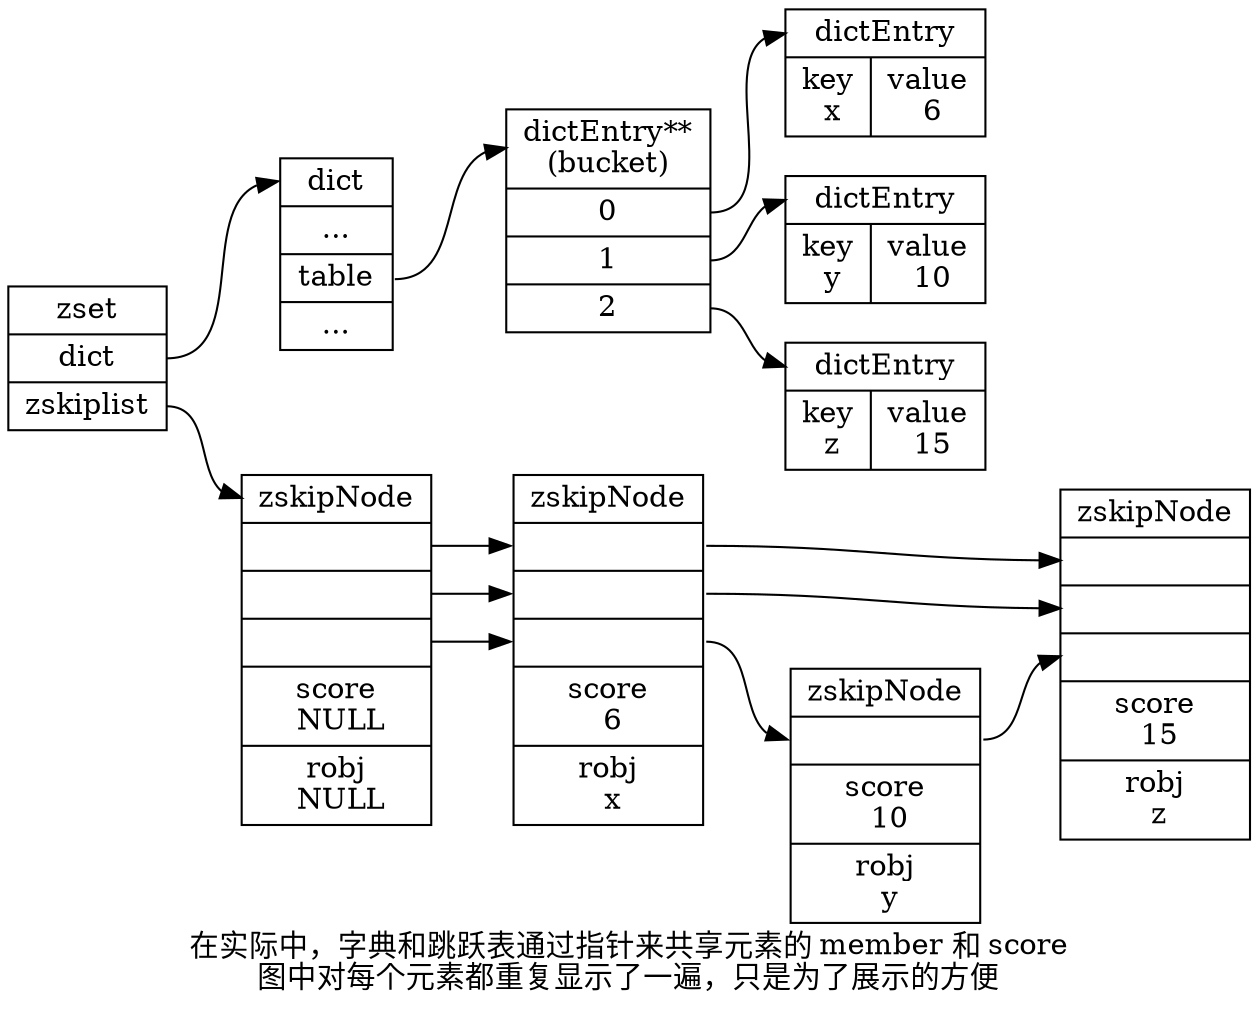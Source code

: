 digraph zset {
    rankdir = LR;
    node [shape = record];

    label = "在实际中，字典和跳跃表通过指针来共享元素的 member 和 score\n图中对每个元素都重复显示了一遍，只是为了展示的方便";

    zset [label = "<head>zset |<dict>dict |<zskiplist> zskiplist"];

    // skiplist

    skiplist [label ="<head>zskipNode |<3> |<2> |<1> |<score>score\n NULL |<robj>robj\n NULL"];
    six [label = "<head>zskipNode |<3> |<2> |<1> |<score>score\n 6 |<robj>robj\n x"];
    ten [label = "<head>zskipNode | <1> |<score>score\n 10 |<robj>robj\n y"];
    fiften [label = "<head>zskipNode |<3> |<2> |<1> |<score>score\n 15 |<robj>robj\n z"];

    zset:dict -> dict:head;
    zset:zskiplist -> skiplist:head;
    skiplist:3 -> six:3; 
    skiplist:2 -> six:2;
    skiplist:1 -> six:1;
    six:1 -> ten:1;
    six:2 -> fiften:2;
    six:3 -> fiften:3;
    ten:1 -> fiften:1;


    // dict

    dict [label = "<head>dict | ... |<table> table | ..."];
    bucket [label = "<head>dictEntry**\n(bucket) |<0> 0 |<1> 1 |<2> 2"];
    entry_x [label = "<head>dictEntry |{<key>key\n x |<value>value\n 6}"];
    entry_y [label = "<head>dictEntry |{<key>key\n y |<value>value\n 10}"];
    entry_z [label = "<head>dictEntry |{<key>key\n z |<value>value\n 15}"];

    dict:table -> bucket:head;

    bucket:0 -> entry_x:head;
    bucket:1 -> entry_y:head;
    bucket:2 -> entry_z:head;

}
